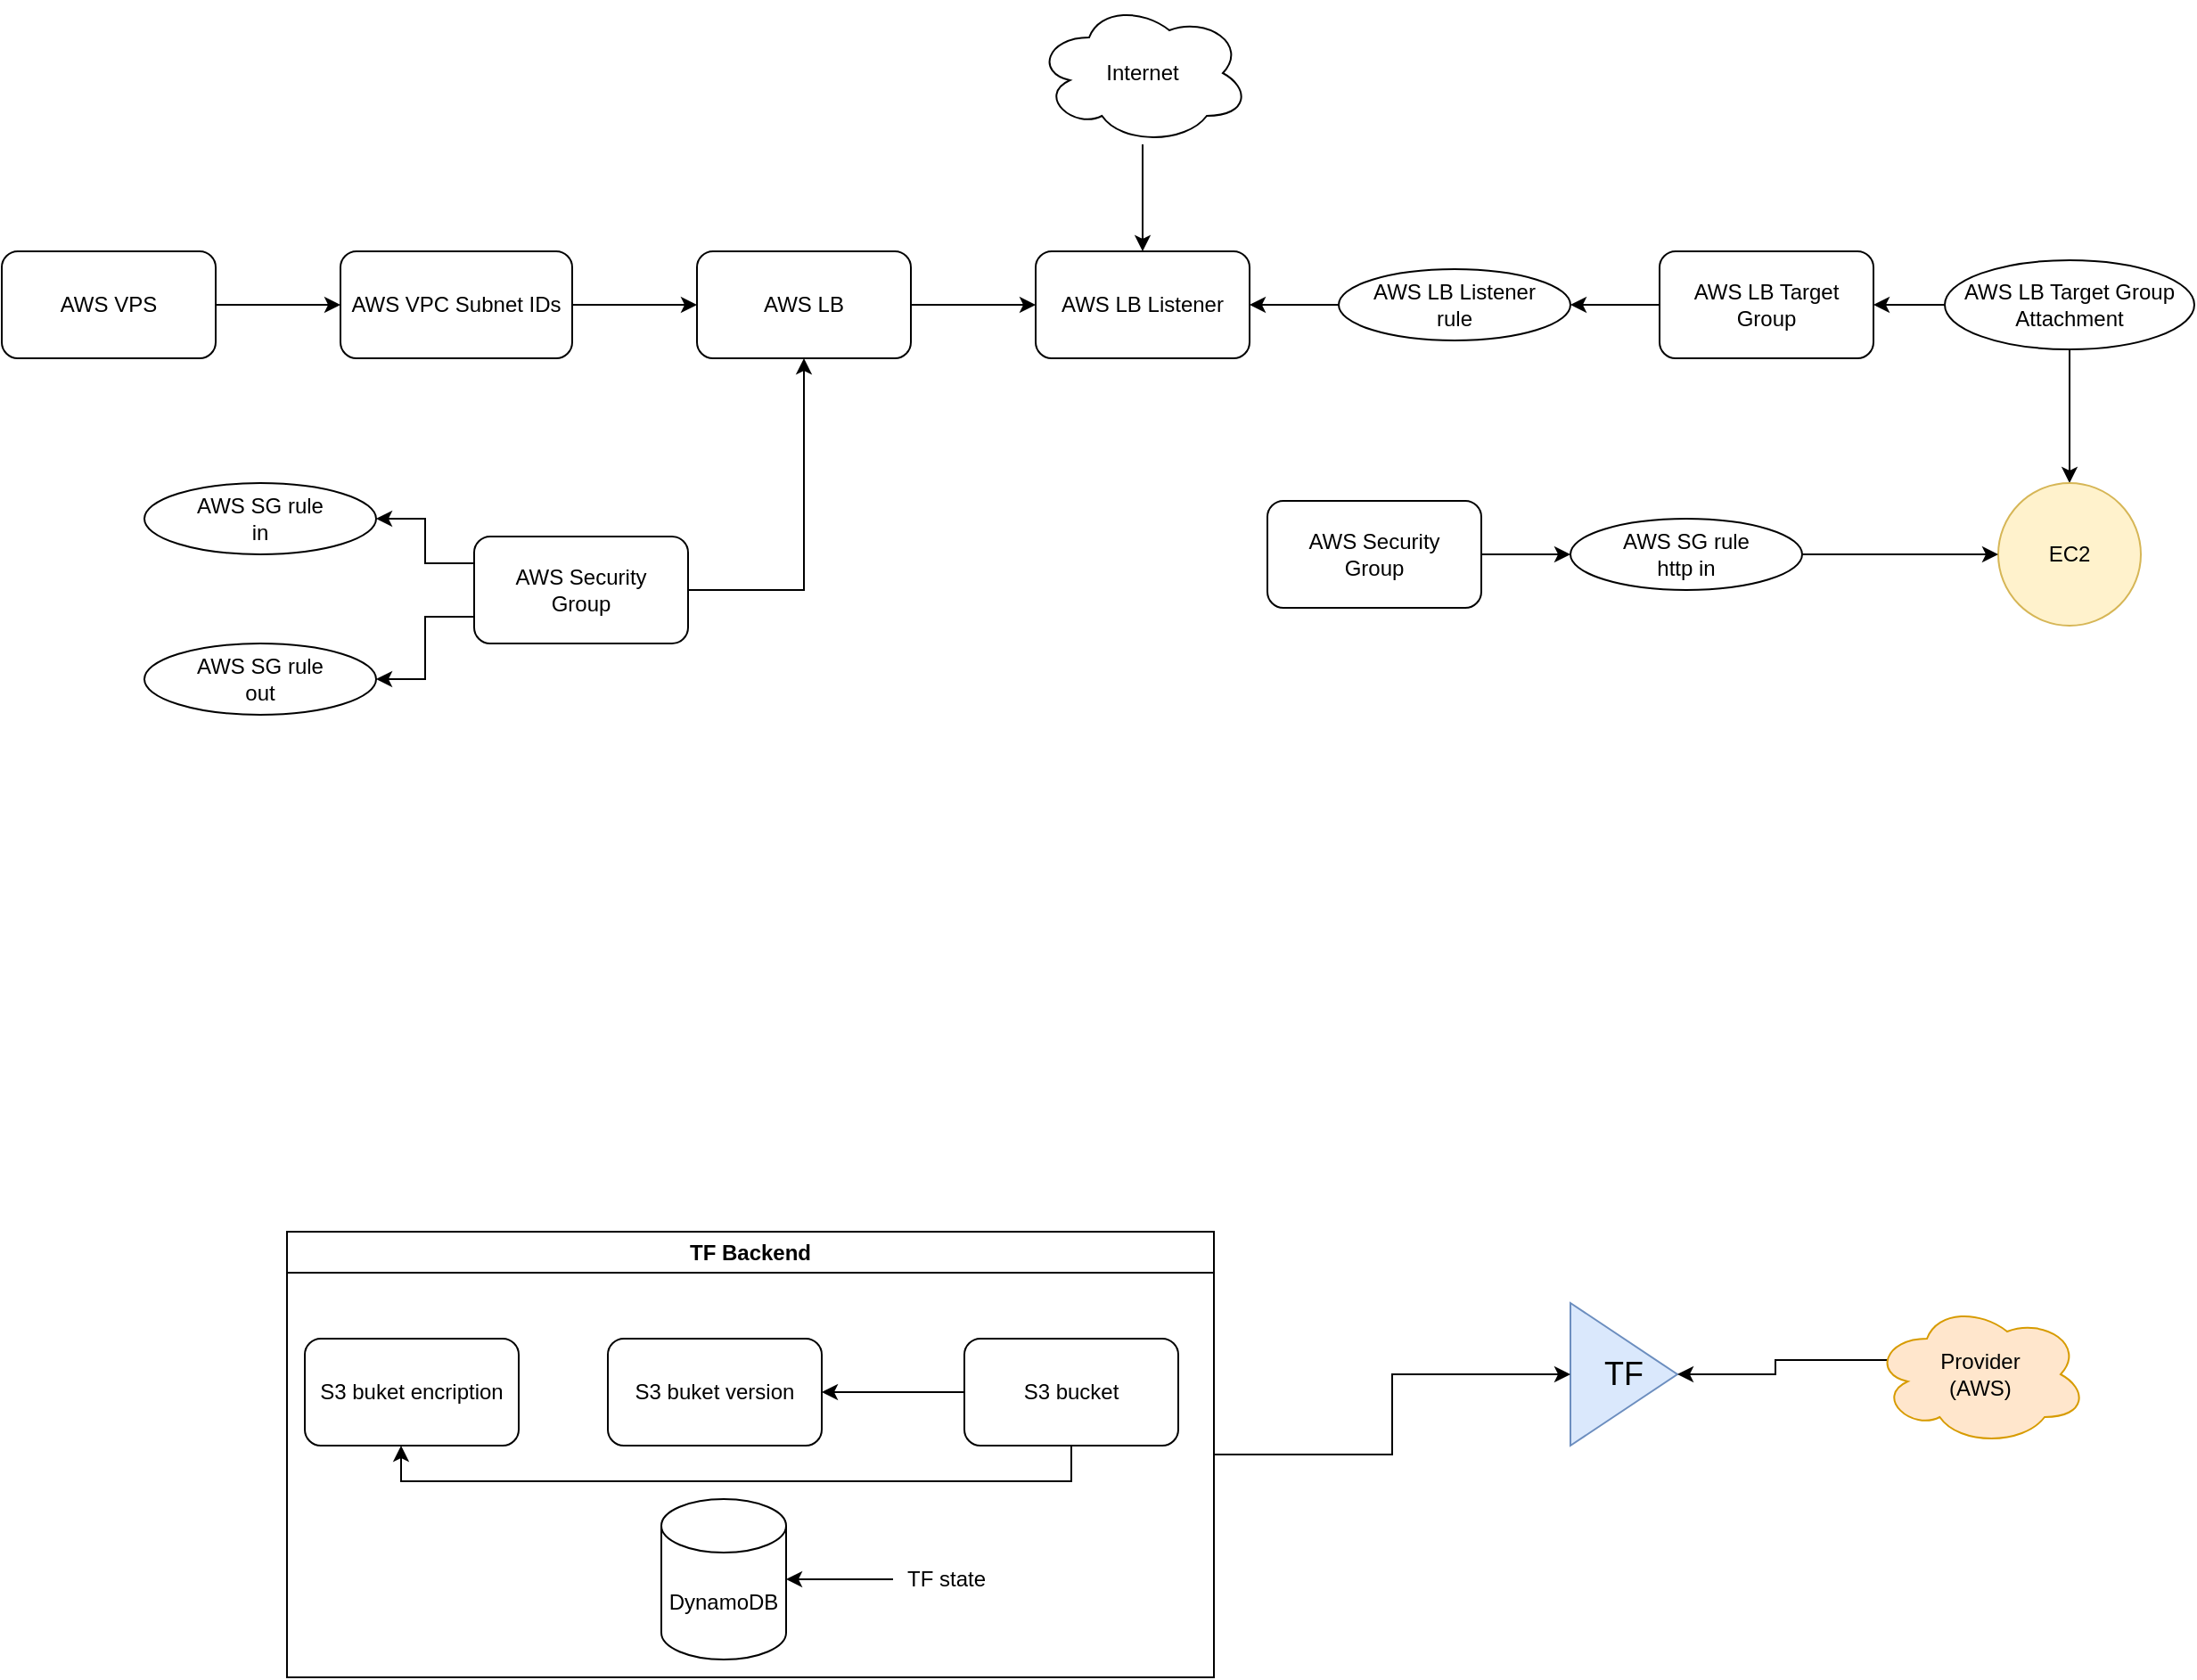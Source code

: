 <mxfile version="21.1.1" type="github">
  <diagram name="Page-1" id="Np5eYjGNwfx2u-zEs050">
    <mxGraphModel dx="1049" dy="1697" grid="1" gridSize="10" guides="1" tooltips="1" connect="1" arrows="1" fold="1" page="1" pageScale="1" pageWidth="850" pageHeight="1100" math="0" shadow="0">
      <root>
        <mxCell id="0" />
        <mxCell id="1" parent="0" />
        <mxCell id="cp9X4eEYF-57bm0QKqgD-15" value="" style="edgeStyle=orthogonalEdgeStyle;rounded=0;orthogonalLoop=1;jettySize=auto;html=1;" edge="1" parent="1" source="EnqnTmCwI0y5mT0i5ol6-1" target="EnqnTmCwI0y5mT0i5ol6-5">
          <mxGeometry relative="1" as="geometry" />
        </mxCell>
        <mxCell id="EnqnTmCwI0y5mT0i5ol6-1" value="AWS LB" style="rounded=1;whiteSpace=wrap;html=1;" parent="1" vertex="1">
          <mxGeometry x="390" y="70" width="120" height="60" as="geometry" />
        </mxCell>
        <mxCell id="EnqnTmCwI0y5mT0i5ol6-2" value="&lt;div&gt;AWS SG rule&lt;/div&gt;&lt;div&gt;out&lt;br&gt;&lt;/div&gt;" style="ellipse;whiteSpace=wrap;html=1;" parent="1" vertex="1">
          <mxGeometry x="80" y="290" width="130" height="40" as="geometry" />
        </mxCell>
        <mxCell id="EnqnTmCwI0y5mT0i5ol6-3" value="&lt;div&gt;AWS SG rule&lt;/div&gt;&lt;div&gt;in&lt;/div&gt;" style="ellipse;whiteSpace=wrap;html=1;" parent="1" vertex="1">
          <mxGeometry x="80" y="200" width="130" height="40" as="geometry" />
        </mxCell>
        <mxCell id="cp9X4eEYF-57bm0QKqgD-20" style="edgeStyle=orthogonalEdgeStyle;rounded=0;orthogonalLoop=1;jettySize=auto;html=1;exitX=0;exitY=0.25;exitDx=0;exitDy=0;entryX=1;entryY=0.5;entryDx=0;entryDy=0;" edge="1" parent="1" source="EnqnTmCwI0y5mT0i5ol6-4" target="EnqnTmCwI0y5mT0i5ol6-3">
          <mxGeometry relative="1" as="geometry" />
        </mxCell>
        <mxCell id="cp9X4eEYF-57bm0QKqgD-21" style="edgeStyle=orthogonalEdgeStyle;rounded=0;orthogonalLoop=1;jettySize=auto;html=1;exitX=0;exitY=0.75;exitDx=0;exitDy=0;entryX=1;entryY=0.5;entryDx=0;entryDy=0;" edge="1" parent="1" source="EnqnTmCwI0y5mT0i5ol6-4" target="EnqnTmCwI0y5mT0i5ol6-2">
          <mxGeometry relative="1" as="geometry" />
        </mxCell>
        <mxCell id="cp9X4eEYF-57bm0QKqgD-22" style="edgeStyle=orthogonalEdgeStyle;rounded=0;orthogonalLoop=1;jettySize=auto;html=1;entryX=0.5;entryY=1;entryDx=0;entryDy=0;" edge="1" parent="1" source="EnqnTmCwI0y5mT0i5ol6-4" target="EnqnTmCwI0y5mT0i5ol6-1">
          <mxGeometry relative="1" as="geometry" />
        </mxCell>
        <mxCell id="EnqnTmCwI0y5mT0i5ol6-4" value="&lt;div&gt;AWS Security&lt;/div&gt;&lt;div&gt;Group&lt;br&gt;&lt;/div&gt;" style="rounded=1;whiteSpace=wrap;html=1;" parent="1" vertex="1">
          <mxGeometry x="265" y="230" width="120" height="60" as="geometry" />
        </mxCell>
        <mxCell id="EnqnTmCwI0y5mT0i5ol6-5" value="AWS LB Listener" style="rounded=1;whiteSpace=wrap;html=1;" parent="1" vertex="1">
          <mxGeometry x="580" y="70" width="120" height="60" as="geometry" />
        </mxCell>
        <mxCell id="cp9X4eEYF-57bm0QKqgD-13" value="" style="edgeStyle=orthogonalEdgeStyle;rounded=0;orthogonalLoop=1;jettySize=auto;html=1;" edge="1" parent="1" source="EnqnTmCwI0y5mT0i5ol6-7" target="EnqnTmCwI0y5mT0i5ol6-5">
          <mxGeometry relative="1" as="geometry" />
        </mxCell>
        <mxCell id="EnqnTmCwI0y5mT0i5ol6-7" value="&lt;div&gt;AWS LB Listener&lt;/div&gt;&lt;div&gt;rule&lt;br&gt;&lt;/div&gt;" style="ellipse;whiteSpace=wrap;html=1;" parent="1" vertex="1">
          <mxGeometry x="750" y="80" width="130" height="40" as="geometry" />
        </mxCell>
        <mxCell id="cp9X4eEYF-57bm0QKqgD-11" style="edgeStyle=orthogonalEdgeStyle;rounded=0;orthogonalLoop=1;jettySize=auto;html=1;entryX=1;entryY=0.5;entryDx=0;entryDy=0;" edge="1" parent="1" source="EnqnTmCwI0y5mT0i5ol6-8" target="EnqnTmCwI0y5mT0i5ol6-7">
          <mxGeometry relative="1" as="geometry" />
        </mxCell>
        <mxCell id="EnqnTmCwI0y5mT0i5ol6-8" value="AWS LB Target Group" style="rounded=1;whiteSpace=wrap;html=1;" parent="1" vertex="1">
          <mxGeometry x="930" y="70" width="120" height="60" as="geometry" />
        </mxCell>
        <mxCell id="EnqnTmCwI0y5mT0i5ol6-11" style="edgeStyle=orthogonalEdgeStyle;rounded=0;orthogonalLoop=1;jettySize=auto;html=1;entryX=0.5;entryY=0;entryDx=0;entryDy=0;" parent="1" source="EnqnTmCwI0y5mT0i5ol6-9" target="EnqnTmCwI0y5mT0i5ol6-10" edge="1">
          <mxGeometry relative="1" as="geometry" />
        </mxCell>
        <mxCell id="EnqnTmCwI0y5mT0i5ol6-15" style="edgeStyle=orthogonalEdgeStyle;rounded=0;orthogonalLoop=1;jettySize=auto;html=1;exitX=0;exitY=0.5;exitDx=0;exitDy=0;entryX=1;entryY=0.5;entryDx=0;entryDy=0;" parent="1" source="EnqnTmCwI0y5mT0i5ol6-9" target="EnqnTmCwI0y5mT0i5ol6-8" edge="1">
          <mxGeometry relative="1" as="geometry" />
        </mxCell>
        <mxCell id="EnqnTmCwI0y5mT0i5ol6-9" value="&lt;div&gt;AWS LB Target Group&lt;/div&gt;&lt;div&gt;Attachment&lt;br&gt;&lt;/div&gt;" style="ellipse;whiteSpace=wrap;html=1;" parent="1" vertex="1">
          <mxGeometry x="1090" y="75" width="140" height="50" as="geometry" />
        </mxCell>
        <mxCell id="EnqnTmCwI0y5mT0i5ol6-10" value="EC2" style="ellipse;whiteSpace=wrap;html=1;aspect=fixed;fillColor=#fff2cc;strokeColor=#d6b656;" parent="1" vertex="1">
          <mxGeometry x="1120" y="200" width="80" height="80" as="geometry" />
        </mxCell>
        <mxCell id="cp9X4eEYF-57bm0QKqgD-19" value="" style="edgeStyle=orthogonalEdgeStyle;rounded=0;orthogonalLoop=1;jettySize=auto;html=1;" edge="1" parent="1" source="EnqnTmCwI0y5mT0i5ol6-16" target="EnqnTmCwI0y5mT0i5ol6-17">
          <mxGeometry relative="1" as="geometry" />
        </mxCell>
        <mxCell id="EnqnTmCwI0y5mT0i5ol6-16" value="&lt;div&gt;AWS Security&lt;/div&gt;&lt;div&gt;Group&lt;br&gt;&lt;/div&gt;" style="rounded=1;whiteSpace=wrap;html=1;" parent="1" vertex="1">
          <mxGeometry x="710" y="210" width="120" height="60" as="geometry" />
        </mxCell>
        <mxCell id="cp9X4eEYF-57bm0QKqgD-18" value="" style="edgeStyle=orthogonalEdgeStyle;rounded=0;orthogonalLoop=1;jettySize=auto;html=1;" edge="1" parent="1" source="EnqnTmCwI0y5mT0i5ol6-17" target="EnqnTmCwI0y5mT0i5ol6-10">
          <mxGeometry relative="1" as="geometry" />
        </mxCell>
        <mxCell id="EnqnTmCwI0y5mT0i5ol6-17" value="&lt;div&gt;AWS SG rule&lt;/div&gt;&lt;div&gt;http in&lt;br&gt;&lt;/div&gt;" style="ellipse;whiteSpace=wrap;html=1;" parent="1" vertex="1">
          <mxGeometry x="880" y="220" width="130" height="40" as="geometry" />
        </mxCell>
        <mxCell id="cp9X4eEYF-57bm0QKqgD-17" value="" style="edgeStyle=orthogonalEdgeStyle;rounded=0;orthogonalLoop=1;jettySize=auto;html=1;" edge="1" parent="1" source="EnqnTmCwI0y5mT0i5ol6-19" target="EnqnTmCwI0y5mT0i5ol6-20">
          <mxGeometry relative="1" as="geometry" />
        </mxCell>
        <mxCell id="EnqnTmCwI0y5mT0i5ol6-19" value="AWS VPS" style="rounded=1;whiteSpace=wrap;html=1;" parent="1" vertex="1">
          <mxGeometry y="70" width="120" height="60" as="geometry" />
        </mxCell>
        <mxCell id="cp9X4eEYF-57bm0QKqgD-16" value="" style="edgeStyle=orthogonalEdgeStyle;rounded=0;orthogonalLoop=1;jettySize=auto;html=1;" edge="1" parent="1" source="EnqnTmCwI0y5mT0i5ol6-20" target="EnqnTmCwI0y5mT0i5ol6-1">
          <mxGeometry relative="1" as="geometry" />
        </mxCell>
        <mxCell id="EnqnTmCwI0y5mT0i5ol6-20" value="AWS VPC Subnet IDs" style="rounded=1;whiteSpace=wrap;html=1;" parent="1" vertex="1">
          <mxGeometry x="190" y="70" width="130" height="60" as="geometry" />
        </mxCell>
        <mxCell id="EnqnTmCwI0y5mT0i5ol6-28" value="TF" style="triangle;whiteSpace=wrap;html=1;fontSize=18;fillColor=#dae8fc;strokeColor=#6c8ebf;" parent="1" vertex="1">
          <mxGeometry x="880" y="660" width="60" height="80" as="geometry" />
        </mxCell>
        <mxCell id="cp9X4eEYF-57bm0QKqgD-3" style="edgeStyle=orthogonalEdgeStyle;rounded=0;orthogonalLoop=1;jettySize=auto;html=1;exitX=0.07;exitY=0.4;exitDx=0;exitDy=0;exitPerimeter=0;entryX=1;entryY=0.5;entryDx=0;entryDy=0;" edge="1" parent="1" source="EnqnTmCwI0y5mT0i5ol6-29" target="EnqnTmCwI0y5mT0i5ol6-28">
          <mxGeometry relative="1" as="geometry" />
        </mxCell>
        <mxCell id="EnqnTmCwI0y5mT0i5ol6-29" value="&lt;div&gt;Provider&lt;/div&gt;&lt;div&gt;(AWS)&lt;br&gt;&lt;/div&gt;" style="ellipse;shape=cloud;whiteSpace=wrap;html=1;fillColor=#ffe6cc;strokeColor=#d79b00;" parent="1" vertex="1">
          <mxGeometry x="1050" y="660" width="120" height="80" as="geometry" />
        </mxCell>
        <mxCell id="cp9X4eEYF-57bm0QKqgD-2" style="edgeStyle=orthogonalEdgeStyle;rounded=0;orthogonalLoop=1;jettySize=auto;html=1;entryX=0;entryY=0.5;entryDx=0;entryDy=0;" edge="1" parent="1" source="cp9X4eEYF-57bm0QKqgD-1" target="EnqnTmCwI0y5mT0i5ol6-28">
          <mxGeometry relative="1" as="geometry" />
        </mxCell>
        <mxCell id="cp9X4eEYF-57bm0QKqgD-1" value="TF Backend" style="swimlane;whiteSpace=wrap;html=1;" vertex="1" parent="1">
          <mxGeometry x="160" y="620" width="520" height="250" as="geometry" />
        </mxCell>
        <mxCell id="EnqnTmCwI0y5mT0i5ol6-23" value="S3 buket encription" style="rounded=1;whiteSpace=wrap;html=1;" parent="cp9X4eEYF-57bm0QKqgD-1" vertex="1">
          <mxGeometry x="10" y="60" width="120" height="60" as="geometry" />
        </mxCell>
        <mxCell id="EnqnTmCwI0y5mT0i5ol6-24" value="S3 buket version" style="rounded=1;whiteSpace=wrap;html=1;" parent="cp9X4eEYF-57bm0QKqgD-1" vertex="1">
          <mxGeometry x="180" y="60" width="120" height="60" as="geometry" />
        </mxCell>
        <mxCell id="EnqnTmCwI0y5mT0i5ol6-25" value="S3 bucket" style="rounded=1;whiteSpace=wrap;html=1;" parent="cp9X4eEYF-57bm0QKqgD-1" vertex="1">
          <mxGeometry x="380" y="60" width="120" height="60" as="geometry" />
        </mxCell>
        <mxCell id="EnqnTmCwI0y5mT0i5ol6-26" style="edgeStyle=orthogonalEdgeStyle;rounded=0;orthogonalLoop=1;jettySize=auto;html=1;exitX=0;exitY=0.5;exitDx=0;exitDy=0;entryX=1;entryY=0.5;entryDx=0;entryDy=0;" parent="cp9X4eEYF-57bm0QKqgD-1" source="EnqnTmCwI0y5mT0i5ol6-25" target="EnqnTmCwI0y5mT0i5ol6-24" edge="1">
          <mxGeometry relative="1" as="geometry" />
        </mxCell>
        <mxCell id="EnqnTmCwI0y5mT0i5ol6-27" style="edgeStyle=orthogonalEdgeStyle;rounded=0;orthogonalLoop=1;jettySize=auto;html=1;exitX=0.5;exitY=1;exitDx=0;exitDy=0;entryX=0.45;entryY=1;entryDx=0;entryDy=0;entryPerimeter=0;" parent="cp9X4eEYF-57bm0QKqgD-1" source="EnqnTmCwI0y5mT0i5ol6-25" target="EnqnTmCwI0y5mT0i5ol6-23" edge="1">
          <mxGeometry relative="1" as="geometry" />
        </mxCell>
        <mxCell id="cp9X4eEYF-57bm0QKqgD-7" value="DynamoDB" style="shape=cylinder3;whiteSpace=wrap;html=1;boundedLbl=1;backgroundOutline=1;size=15;" vertex="1" parent="cp9X4eEYF-57bm0QKqgD-1">
          <mxGeometry x="210" y="150" width="70" height="90" as="geometry" />
        </mxCell>
        <mxCell id="cp9X4eEYF-57bm0QKqgD-10" value="" style="edgeStyle=orthogonalEdgeStyle;rounded=0;orthogonalLoop=1;jettySize=auto;html=1;" edge="1" parent="cp9X4eEYF-57bm0QKqgD-1" source="cp9X4eEYF-57bm0QKqgD-8" target="cp9X4eEYF-57bm0QKqgD-7">
          <mxGeometry relative="1" as="geometry" />
        </mxCell>
        <mxCell id="cp9X4eEYF-57bm0QKqgD-8" value="TF state" style="text;html=1;strokeColor=none;fillColor=none;align=center;verticalAlign=middle;whiteSpace=wrap;rounded=0;" vertex="1" parent="cp9X4eEYF-57bm0QKqgD-1">
          <mxGeometry x="340" y="180" width="60" height="30" as="geometry" />
        </mxCell>
        <mxCell id="cp9X4eEYF-57bm0QKqgD-14" value="" style="edgeStyle=orthogonalEdgeStyle;rounded=0;orthogonalLoop=1;jettySize=auto;html=1;" edge="1" parent="1" source="cp9X4eEYF-57bm0QKqgD-12" target="EnqnTmCwI0y5mT0i5ol6-5">
          <mxGeometry relative="1" as="geometry" />
        </mxCell>
        <mxCell id="cp9X4eEYF-57bm0QKqgD-12" value="Internet" style="ellipse;shape=cloud;whiteSpace=wrap;html=1;" vertex="1" parent="1">
          <mxGeometry x="580" y="-70" width="120" height="80" as="geometry" />
        </mxCell>
      </root>
    </mxGraphModel>
  </diagram>
</mxfile>
